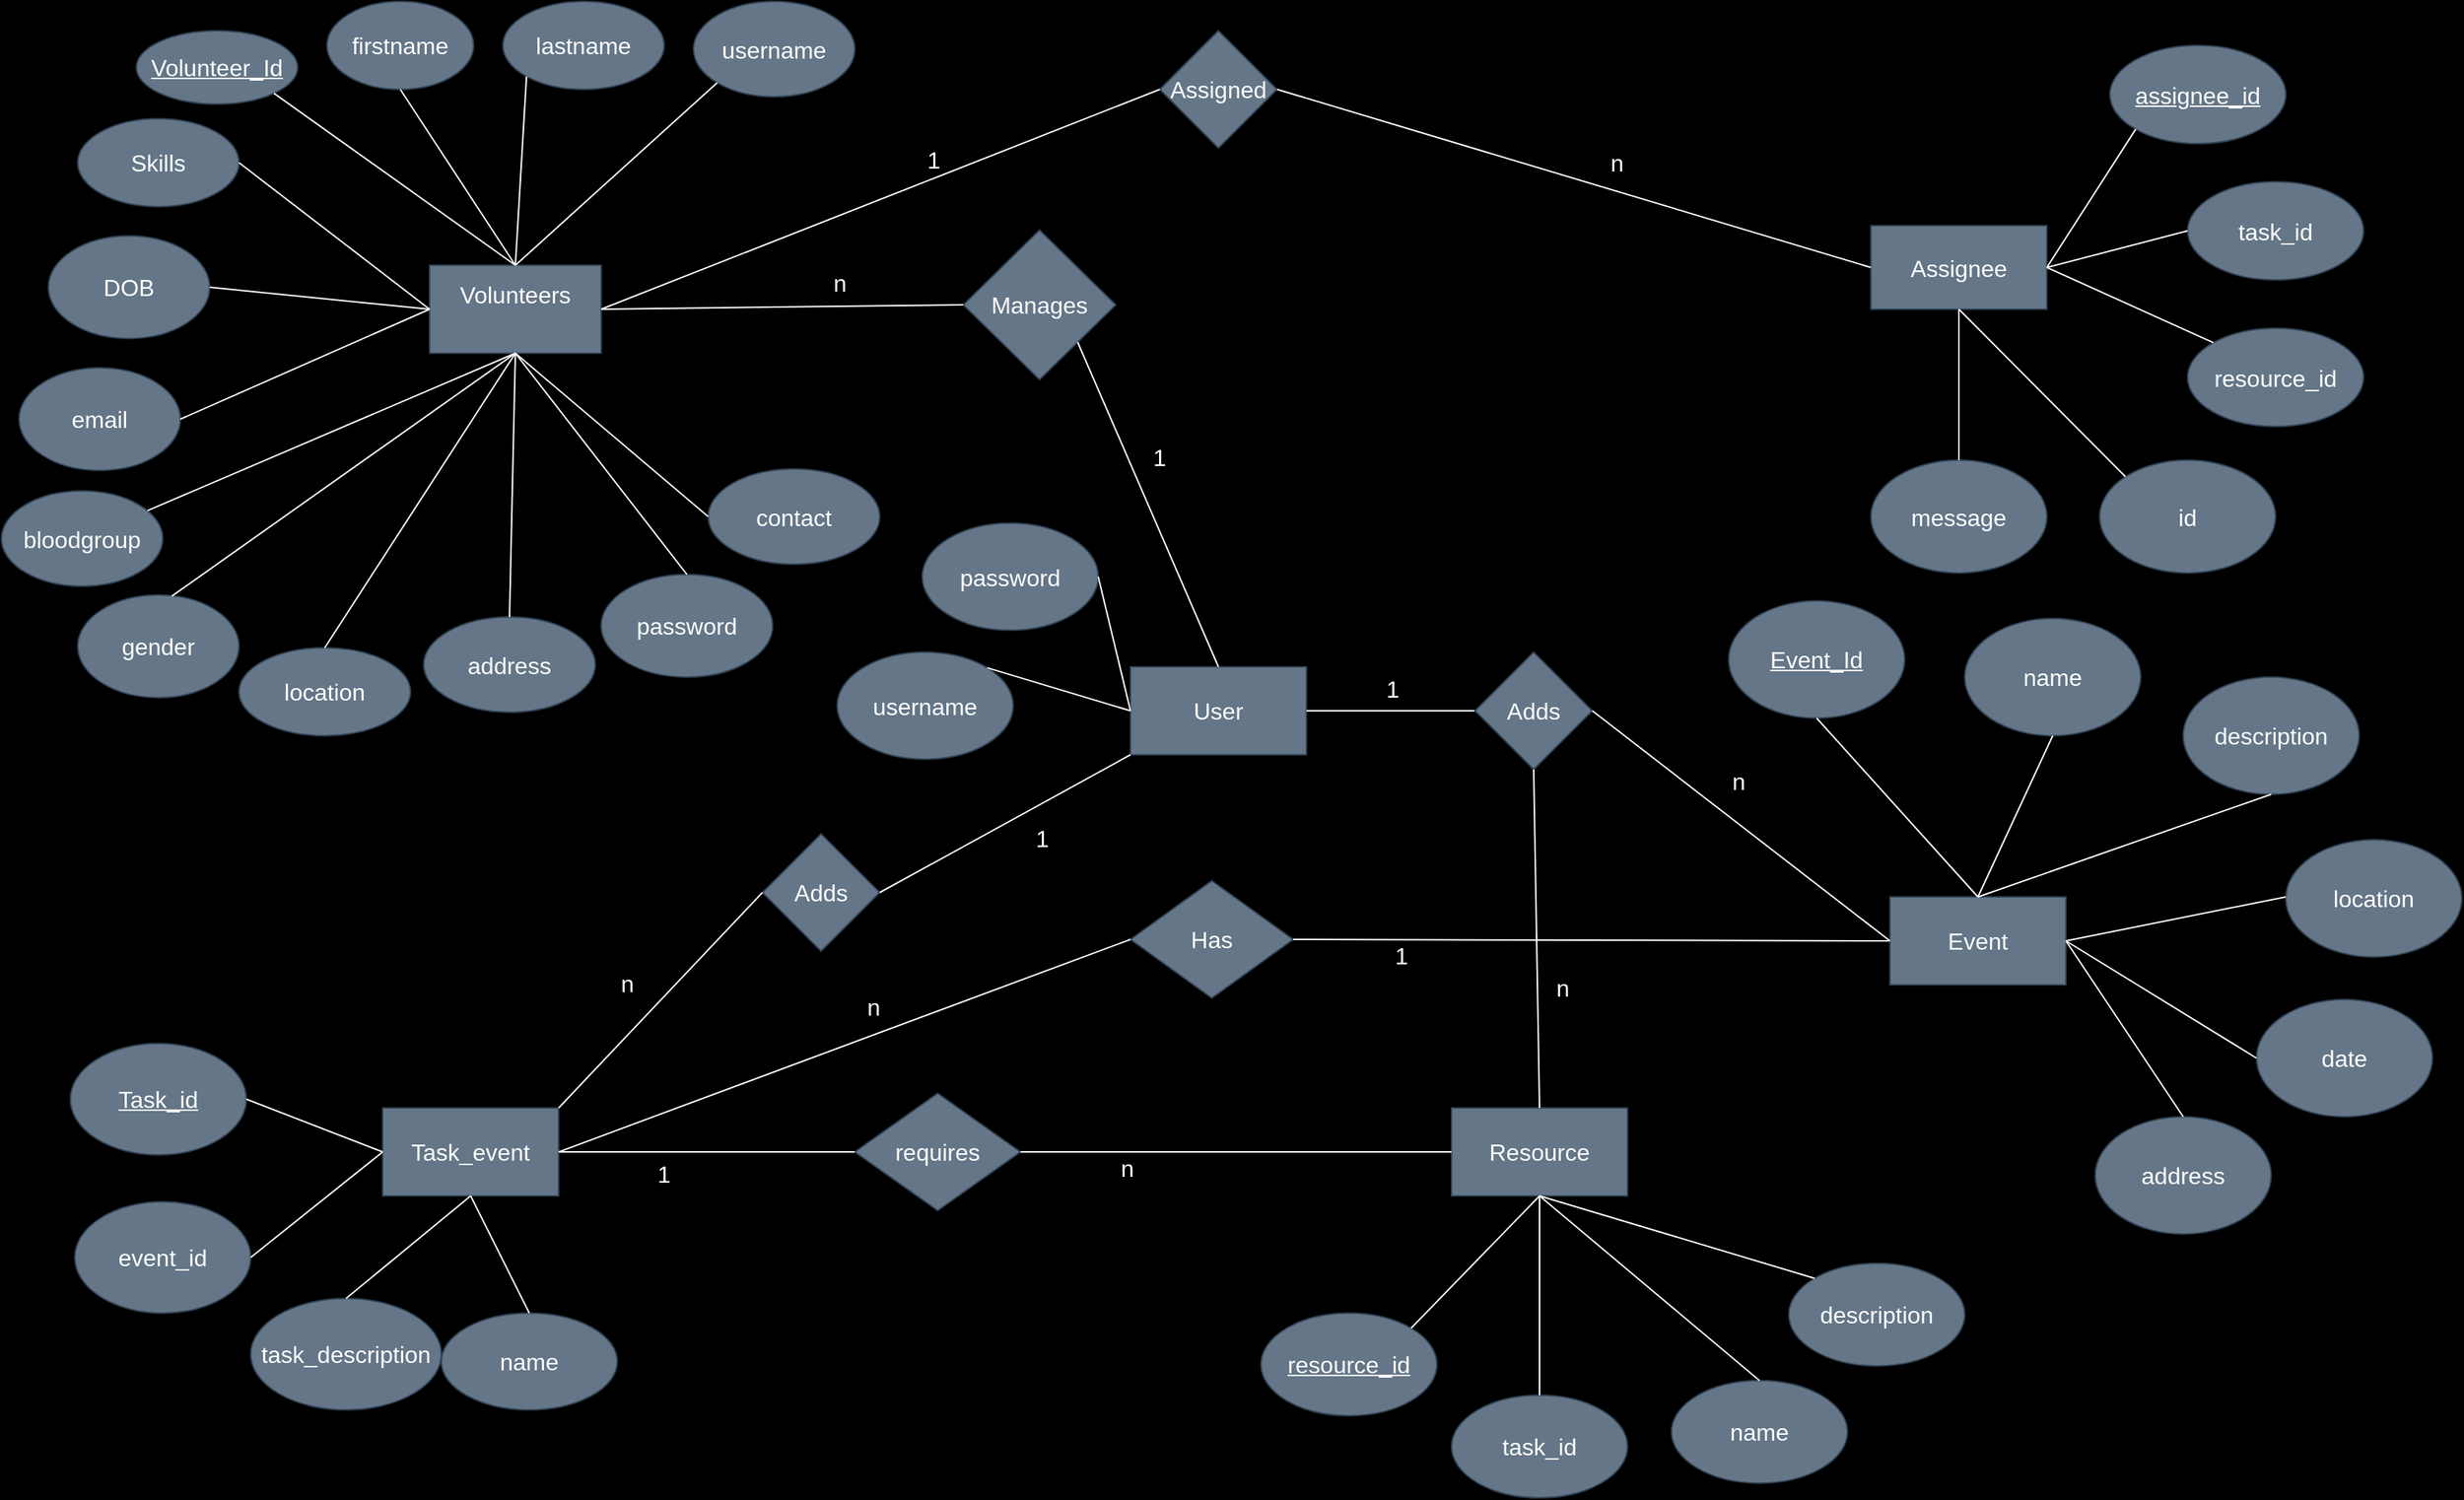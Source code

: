 <mxfile version="24.0.0" type="device">
  <diagram id="R2lEEEUBdFMjLlhIrx00" name="Page-1">
    <mxGraphModel dx="3475" dy="1393" grid="0" gridSize="10" guides="1" tooltips="1" connect="1" arrows="1" fold="1" page="1" pageScale="1" pageWidth="850" pageHeight="1100" background="#000000" math="0" shadow="0" extFonts="Permanent Marker^https://fonts.googleapis.com/css?family=Permanent+Marker">
      <root>
        <mxCell id="0" />
        <mxCell id="1" parent="0" />
        <mxCell id="18622C9d9cLEmsquEzVz-1" value="Volunteers&lt;div style=&quot;font-size: 16px;&quot;&gt;&lt;br style=&quot;font-size: 16px;&quot;&gt;&lt;/div&gt;" style="rounded=0;whiteSpace=wrap;html=1;labelBackgroundColor=none;fillColor=#647687;strokeColor=#314354;fontSize=16;fontColor=#ffffff;" parent="1" vertex="1">
          <mxGeometry x="-538" y="199" width="117" height="60" as="geometry" />
        </mxCell>
        <mxCell id="18622C9d9cLEmsquEzVz-4" value="Volunteer_Id" style="ellipse;whiteSpace=wrap;html=1;fontStyle=4;rounded=0;labelBackgroundColor=none;fillColor=#647687;strokeColor=#314354;fontSize=16;fontColor=#ffffff;" parent="1" vertex="1">
          <mxGeometry x="-738" y="39" width="110" height="50" as="geometry" />
        </mxCell>
        <mxCell id="18622C9d9cLEmsquEzVz-5" value="username" style="ellipse;whiteSpace=wrap;html=1;strokeColor=#314354;fillColor=#647687;fontSize=16;labelBackgroundColor=none;fontColor=#ffffff;" parent="1" vertex="1">
          <mxGeometry x="-358" y="19" width="110" height="65" as="geometry" />
        </mxCell>
        <mxCell id="18622C9d9cLEmsquEzVz-6" value="gender" style="ellipse;whiteSpace=wrap;html=1;strokeColor=#314354;fillColor=#647687;fontSize=16;labelBackgroundColor=none;fontColor=#ffffff;" parent="1" vertex="1">
          <mxGeometry x="-778" y="424" width="110" height="70" as="geometry" />
        </mxCell>
        <mxCell id="18622C9d9cLEmsquEzVz-7" value="DOB" style="ellipse;whiteSpace=wrap;html=1;strokeColor=#314354;fillColor=#647687;fontSize=16;labelBackgroundColor=none;fontColor=#ffffff;" parent="1" vertex="1">
          <mxGeometry x="-798" y="179" width="110" height="70" as="geometry" />
        </mxCell>
        <mxCell id="18622C9d9cLEmsquEzVz-8" value="password" style="ellipse;whiteSpace=wrap;html=1;strokeColor=#314354;fillColor=#647687;fontSize=16;labelBackgroundColor=none;fontColor=#ffffff;" parent="1" vertex="1">
          <mxGeometry x="-421" y="410" width="117" height="70" as="geometry" />
        </mxCell>
        <mxCell id="18622C9d9cLEmsquEzVz-9" value="email" style="ellipse;whiteSpace=wrap;html=1;strokeColor=#314354;fillColor=#647687;fontSize=16;labelBackgroundColor=none;fontColor=#ffffff;" parent="1" vertex="1">
          <mxGeometry x="-818" y="269" width="110" height="70" as="geometry" />
        </mxCell>
        <mxCell id="18622C9d9cLEmsquEzVz-10" value="address" style="ellipse;whiteSpace=wrap;html=1;strokeColor=#314354;fillColor=#647687;fontSize=16;labelBackgroundColor=none;fontColor=#ffffff;" parent="1" vertex="1">
          <mxGeometry x="-542" y="439" width="117" height="65" as="geometry" />
        </mxCell>
        <mxCell id="18622C9d9cLEmsquEzVz-11" value="lastname" style="ellipse;whiteSpace=wrap;html=1;strokeColor=#314354;fillColor=#647687;fontSize=16;labelBackgroundColor=none;fontColor=#ffffff;" parent="1" vertex="1">
          <mxGeometry x="-488" y="19" width="110" height="60" as="geometry" />
        </mxCell>
        <mxCell id="18622C9d9cLEmsquEzVz-12" value="contact" style="ellipse;whiteSpace=wrap;html=1;strokeColor=#314354;fillColor=#647687;fontSize=16;labelBackgroundColor=none;fontColor=#ffffff;" parent="1" vertex="1">
          <mxGeometry x="-348" y="338" width="117" height="65" as="geometry" />
        </mxCell>
        <mxCell id="18622C9d9cLEmsquEzVz-13" value="location" style="ellipse;whiteSpace=wrap;html=1;strokeColor=#314354;fillColor=#647687;fontSize=16;labelBackgroundColor=none;fontColor=#ffffff;" parent="1" vertex="1">
          <mxGeometry x="-668" y="460" width="117" height="60" as="geometry" />
        </mxCell>
        <mxCell id="18622C9d9cLEmsquEzVz-14" value="firstname" style="ellipse;whiteSpace=wrap;html=1;strokeColor=#314354;fillColor=#647687;fontSize=16;labelBackgroundColor=none;fontColor=#ffffff;" parent="1" vertex="1">
          <mxGeometry x="-608" y="19" width="100" height="60" as="geometry" />
        </mxCell>
        <mxCell id="18622C9d9cLEmsquEzVz-15" value="bloodgroup" style="ellipse;whiteSpace=wrap;html=1;strokeColor=#314354;fillColor=#647687;fontSize=16;labelBackgroundColor=none;fontColor=#ffffff;" parent="1" vertex="1">
          <mxGeometry x="-830" y="353" width="110" height="65" as="geometry" />
        </mxCell>
        <mxCell id="18622C9d9cLEmsquEzVz-16" value="Skills" style="ellipse;whiteSpace=wrap;html=1;strokeColor=#314354;fillColor=#647687;fontSize=16;labelBackgroundColor=none;fontColor=#ffffff;" parent="1" vertex="1">
          <mxGeometry x="-778" y="99" width="110" height="60" as="geometry" />
        </mxCell>
        <mxCell id="18622C9d9cLEmsquEzVz-18" value="" style="endArrow=none;html=1;rounded=0;strokeColor=#FFFFFF;exitX=1;exitY=1;exitDx=0;exitDy=0;entryX=0.5;entryY=0;entryDx=0;entryDy=0;labelBackgroundColor=none;fontColor=default;fillColor=#647687;" parent="1" source="18622C9d9cLEmsquEzVz-4" target="18622C9d9cLEmsquEzVz-1" edge="1">
          <mxGeometry width="50" height="50" relative="1" as="geometry">
            <mxPoint x="-588" y="119" as="sourcePoint" />
            <mxPoint x="-638" y="169" as="targetPoint" />
          </mxGeometry>
        </mxCell>
        <mxCell id="18622C9d9cLEmsquEzVz-19" value="" style="endArrow=none;html=1;rounded=0;strokeColor=#FFFFFF;entryX=0.5;entryY=1;entryDx=0;entryDy=0;exitX=0.5;exitY=0;exitDx=0;exitDy=0;labelBackgroundColor=none;fontColor=default;fillColor=#647687;" parent="1" source="18622C9d9cLEmsquEzVz-1" target="18622C9d9cLEmsquEzVz-14" edge="1">
          <mxGeometry width="50" height="50" relative="1" as="geometry">
            <mxPoint x="-288" y="369" as="sourcePoint" />
            <mxPoint x="-238" y="319" as="targetPoint" />
          </mxGeometry>
        </mxCell>
        <mxCell id="18622C9d9cLEmsquEzVz-20" value="" style="endArrow=none;html=1;rounded=0;strokeColor=#FFFFFF;entryX=0;entryY=1;entryDx=0;entryDy=0;exitX=0.5;exitY=0;exitDx=0;exitDy=0;labelBackgroundColor=none;fontColor=default;fillColor=#647687;" parent="1" source="18622C9d9cLEmsquEzVz-1" target="18622C9d9cLEmsquEzVz-11" edge="1">
          <mxGeometry width="50" height="50" relative="1" as="geometry">
            <mxPoint x="-288" y="369" as="sourcePoint" />
            <mxPoint x="-238" y="319" as="targetPoint" />
          </mxGeometry>
        </mxCell>
        <mxCell id="18622C9d9cLEmsquEzVz-21" value="" style="endArrow=none;html=1;rounded=0;strokeColor=#FFFFFF;entryX=1;entryY=0.5;entryDx=0;entryDy=0;exitX=0;exitY=0.5;exitDx=0;exitDy=0;labelBackgroundColor=none;fontColor=default;fillColor=#647687;" parent="1" source="18622C9d9cLEmsquEzVz-1" target="18622C9d9cLEmsquEzVz-9" edge="1">
          <mxGeometry width="50" height="50" relative="1" as="geometry">
            <mxPoint x="-288" y="369" as="sourcePoint" />
            <mxPoint x="-238" y="319" as="targetPoint" />
          </mxGeometry>
        </mxCell>
        <mxCell id="18622C9d9cLEmsquEzVz-22" value="" style="endArrow=none;html=1;rounded=0;strokeColor=#FFFFFF;exitX=0.5;exitY=1;exitDx=0;exitDy=0;labelBackgroundColor=none;fontColor=default;fillColor=#647687;" parent="1" source="18622C9d9cLEmsquEzVz-1" target="18622C9d9cLEmsquEzVz-15" edge="1">
          <mxGeometry width="50" height="50" relative="1" as="geometry">
            <mxPoint x="-288" y="369" as="sourcePoint" />
            <mxPoint x="-238" y="319" as="targetPoint" />
          </mxGeometry>
        </mxCell>
        <mxCell id="18622C9d9cLEmsquEzVz-23" value="" style="endArrow=none;html=1;rounded=0;strokeColor=#FFFFFF;exitX=0.583;exitY=0.012;exitDx=0;exitDy=0;exitPerimeter=0;entryX=0.5;entryY=1;entryDx=0;entryDy=0;labelBackgroundColor=none;fontColor=default;fillColor=#647687;" parent="1" source="18622C9d9cLEmsquEzVz-6" target="18622C9d9cLEmsquEzVz-1" edge="1">
          <mxGeometry width="50" height="50" relative="1" as="geometry">
            <mxPoint x="-288" y="369" as="sourcePoint" />
            <mxPoint x="-238" y="319" as="targetPoint" />
          </mxGeometry>
        </mxCell>
        <mxCell id="18622C9d9cLEmsquEzVz-24" value="" style="endArrow=none;html=1;rounded=0;strokeColor=#FFFFFF;exitX=0.5;exitY=0;exitDx=0;exitDy=0;entryX=0.5;entryY=1;entryDx=0;entryDy=0;labelBackgroundColor=none;fontColor=default;fillColor=#647687;" parent="1" source="18622C9d9cLEmsquEzVz-13" target="18622C9d9cLEmsquEzVz-1" edge="1">
          <mxGeometry width="50" height="50" relative="1" as="geometry">
            <mxPoint x="-288" y="369" as="sourcePoint" />
            <mxPoint x="-238" y="319" as="targetPoint" />
          </mxGeometry>
        </mxCell>
        <mxCell id="18622C9d9cLEmsquEzVz-25" value="" style="endArrow=none;html=1;rounded=0;strokeColor=#FFFFFF;exitX=0.5;exitY=0;exitDx=0;exitDy=0;entryX=0.5;entryY=1;entryDx=0;entryDy=0;labelBackgroundColor=none;fontColor=default;fillColor=#647687;" parent="1" source="18622C9d9cLEmsquEzVz-10" target="18622C9d9cLEmsquEzVz-1" edge="1">
          <mxGeometry width="50" height="50" relative="1" as="geometry">
            <mxPoint x="-288" y="369" as="sourcePoint" />
            <mxPoint x="-418" y="219" as="targetPoint" />
          </mxGeometry>
        </mxCell>
        <mxCell id="18622C9d9cLEmsquEzVz-26" value="" style="endArrow=none;html=1;rounded=0;strokeColor=#FFFFFF;entryX=0.5;entryY=0;entryDx=0;entryDy=0;exitX=0.5;exitY=1;exitDx=0;exitDy=0;labelBackgroundColor=none;fontColor=default;fillColor=#647687;" parent="1" source="18622C9d9cLEmsquEzVz-1" target="18622C9d9cLEmsquEzVz-8" edge="1">
          <mxGeometry width="50" height="50" relative="1" as="geometry">
            <mxPoint x="-288" y="369" as="sourcePoint" />
            <mxPoint x="-238" y="319" as="targetPoint" />
          </mxGeometry>
        </mxCell>
        <mxCell id="18622C9d9cLEmsquEzVz-27" value="" style="endArrow=none;html=1;rounded=0;strokeColor=#FFFFFF;entryX=0;entryY=0.5;entryDx=0;entryDy=0;exitX=0.5;exitY=1;exitDx=0;exitDy=0;labelBackgroundColor=none;fontColor=default;fillColor=#647687;" parent="1" source="18622C9d9cLEmsquEzVz-1" target="18622C9d9cLEmsquEzVz-12" edge="1">
          <mxGeometry width="50" height="50" relative="1" as="geometry">
            <mxPoint x="-416" y="229" as="sourcePoint" />
            <mxPoint x="-238" y="319" as="targetPoint" />
          </mxGeometry>
        </mxCell>
        <mxCell id="18622C9d9cLEmsquEzVz-28" value="" style="endArrow=none;html=1;rounded=0;strokeColor=#FFFFFF;entryX=0;entryY=1;entryDx=0;entryDy=0;exitX=0.5;exitY=0;exitDx=0;exitDy=0;labelBackgroundColor=none;fontColor=default;fillColor=#647687;" parent="1" source="18622C9d9cLEmsquEzVz-1" target="18622C9d9cLEmsquEzVz-5" edge="1">
          <mxGeometry width="50" height="50" relative="1" as="geometry">
            <mxPoint x="-288" y="369" as="sourcePoint" />
            <mxPoint x="-238" y="319" as="targetPoint" />
          </mxGeometry>
        </mxCell>
        <mxCell id="18622C9d9cLEmsquEzVz-29" value="" style="endArrow=none;html=1;rounded=0;strokeColor=#FFFFFF;exitX=1;exitY=0.5;exitDx=0;exitDy=0;entryX=0;entryY=0.5;entryDx=0;entryDy=0;labelBackgroundColor=none;fontColor=default;fillColor=#647687;" parent="1" source="18622C9d9cLEmsquEzVz-16" target="18622C9d9cLEmsquEzVz-1" edge="1">
          <mxGeometry width="50" height="50" relative="1" as="geometry">
            <mxPoint x="-288" y="369" as="sourcePoint" />
            <mxPoint x="-238" y="319" as="targetPoint" />
          </mxGeometry>
        </mxCell>
        <mxCell id="18622C9d9cLEmsquEzVz-30" value="" style="endArrow=none;html=1;rounded=0;strokeColor=#FFFFFF;exitX=1;exitY=0.5;exitDx=0;exitDy=0;entryX=0;entryY=0.5;entryDx=0;entryDy=0;labelBackgroundColor=none;fontColor=default;fillColor=#647687;" parent="1" source="18622C9d9cLEmsquEzVz-7" target="18622C9d9cLEmsquEzVz-1" edge="1">
          <mxGeometry width="50" height="50" relative="1" as="geometry">
            <mxPoint x="-288" y="369" as="sourcePoint" />
            <mxPoint x="-238" y="319" as="targetPoint" />
          </mxGeometry>
        </mxCell>
        <mxCell id="18622C9d9cLEmsquEzVz-46" value="&lt;font style=&quot;font-size: 16px;&quot;&gt;Assignee&lt;/font&gt;" style="rounded=0;whiteSpace=wrap;html=1;strokeColor=#314354;fillColor=#647687;fontColor=#ffffff;" parent="1" vertex="1">
          <mxGeometry x="445" y="172" width="120" height="57" as="geometry" />
        </mxCell>
        <mxCell id="18622C9d9cLEmsquEzVz-47" value="&lt;font style=&quot;font-size: 16px;&quot;&gt;message&lt;/font&gt;" style="ellipse;whiteSpace=wrap;html=1;strokeColor=#314354;fillColor=#647687;fontColor=#ffffff;" parent="1" vertex="1">
          <mxGeometry x="445" y="332" width="120" height="77" as="geometry" />
        </mxCell>
        <mxCell id="18622C9d9cLEmsquEzVz-48" value="&lt;font style=&quot;font-size: 16px;&quot;&gt;id&lt;/font&gt;" style="ellipse;whiteSpace=wrap;html=1;strokeColor=#314354;fillColor=#647687;fontColor=#ffffff;" parent="1" vertex="1">
          <mxGeometry x="601" y="332" width="120" height="77" as="geometry" />
        </mxCell>
        <mxCell id="18622C9d9cLEmsquEzVz-49" value="&lt;u&gt;&lt;font style=&quot;font-size: 16px;&quot;&gt;assignee_id&lt;/font&gt;&lt;/u&gt;" style="ellipse;whiteSpace=wrap;html=1;strokeColor=#314354;fillColor=#647687;fontColor=#ffffff;" parent="1" vertex="1">
          <mxGeometry x="608" y="49" width="120" height="67" as="geometry" />
        </mxCell>
        <mxCell id="18622C9d9cLEmsquEzVz-50" value="&lt;font style=&quot;font-size: 16px;&quot;&gt;resource_id&lt;/font&gt;" style="ellipse;whiteSpace=wrap;html=1;strokeColor=#314354;fillColor=#647687;fontColor=#ffffff;" parent="1" vertex="1">
          <mxGeometry x="661" y="242" width="120" height="67" as="geometry" />
        </mxCell>
        <mxCell id="18622C9d9cLEmsquEzVz-51" value="&lt;font style=&quot;font-size: 16px;&quot;&gt;task_id&lt;/font&gt;" style="ellipse;whiteSpace=wrap;html=1;strokeColor=#314354;fillColor=#647687;fontColor=#ffffff;" parent="1" vertex="1">
          <mxGeometry x="661" y="142" width="120" height="67" as="geometry" />
        </mxCell>
        <mxCell id="18622C9d9cLEmsquEzVz-52" value="" style="endArrow=none;html=1;rounded=0;strokeColor=#FFFFFF;entryX=0.5;entryY=0;entryDx=0;entryDy=0;exitX=0.5;exitY=1;exitDx=0;exitDy=0;fillColor=#647687;" parent="1" source="18622C9d9cLEmsquEzVz-46" target="18622C9d9cLEmsquEzVz-47" edge="1">
          <mxGeometry width="50" height="50" relative="1" as="geometry">
            <mxPoint x="-25" y="-108" as="sourcePoint" />
            <mxPoint x="25" y="-158" as="targetPoint" />
          </mxGeometry>
        </mxCell>
        <mxCell id="18622C9d9cLEmsquEzVz-53" value="" style="endArrow=none;html=1;rounded=0;strokeColor=#FFFFFF;entryX=0;entryY=0;entryDx=0;entryDy=0;exitX=0.5;exitY=1;exitDx=0;exitDy=0;fillColor=#647687;" parent="1" source="18622C9d9cLEmsquEzVz-46" target="18622C9d9cLEmsquEzVz-48" edge="1">
          <mxGeometry width="50" height="50" relative="1" as="geometry">
            <mxPoint x="-25" y="-108" as="sourcePoint" />
            <mxPoint x="25" y="-158" as="targetPoint" />
          </mxGeometry>
        </mxCell>
        <mxCell id="18622C9d9cLEmsquEzVz-54" value="" style="endArrow=none;html=1;rounded=0;strokeColor=#FFFFFF;entryX=0;entryY=0;entryDx=0;entryDy=0;exitX=1;exitY=0.5;exitDx=0;exitDy=0;fillColor=#647687;" parent="1" source="18622C9d9cLEmsquEzVz-46" target="18622C9d9cLEmsquEzVz-50" edge="1">
          <mxGeometry width="50" height="50" relative="1" as="geometry">
            <mxPoint x="-25" y="-108" as="sourcePoint" />
            <mxPoint x="25" y="-158" as="targetPoint" />
          </mxGeometry>
        </mxCell>
        <mxCell id="18622C9d9cLEmsquEzVz-55" value="" style="endArrow=none;html=1;rounded=0;strokeColor=#FFFFFF;entryX=0;entryY=0.5;entryDx=0;entryDy=0;exitX=1;exitY=0.5;exitDx=0;exitDy=0;fillColor=#647687;" parent="1" source="18622C9d9cLEmsquEzVz-46" target="18622C9d9cLEmsquEzVz-51" edge="1">
          <mxGeometry width="50" height="50" relative="1" as="geometry">
            <mxPoint x="-25" y="-108" as="sourcePoint" />
            <mxPoint x="25" y="-158" as="targetPoint" />
          </mxGeometry>
        </mxCell>
        <mxCell id="18622C9d9cLEmsquEzVz-56" value="" style="endArrow=none;html=1;rounded=0;strokeColor=#FFFFFF;entryX=0;entryY=1;entryDx=0;entryDy=0;exitX=1;exitY=0.5;exitDx=0;exitDy=0;fillColor=#647687;" parent="1" source="18622C9d9cLEmsquEzVz-46" target="18622C9d9cLEmsquEzVz-49" edge="1">
          <mxGeometry width="50" height="50" relative="1" as="geometry">
            <mxPoint x="-25" y="-108" as="sourcePoint" />
            <mxPoint x="25" y="-158" as="targetPoint" />
          </mxGeometry>
        </mxCell>
        <mxCell id="18622C9d9cLEmsquEzVz-57" value="&lt;font style=&quot;font-size: 16px;&quot;&gt;Resource&lt;/font&gt;" style="rounded=0;whiteSpace=wrap;html=1;strokeColor=#314354;fillColor=#647687;fontColor=#ffffff;" parent="1" vertex="1">
          <mxGeometry x="159" y="774" width="120" height="60" as="geometry" />
        </mxCell>
        <mxCell id="18622C9d9cLEmsquEzVz-62" value="&lt;font style=&quot;font-size: 16px;&quot;&gt;description&lt;/font&gt;" style="ellipse;whiteSpace=wrap;html=1;strokeColor=#314354;fillColor=#647687;fontColor=#ffffff;" parent="1" vertex="1">
          <mxGeometry x="389" y="880" width="120" height="70" as="geometry" />
        </mxCell>
        <mxCell id="18622C9d9cLEmsquEzVz-63" value="&lt;font style=&quot;font-size: 16px;&quot;&gt;name&lt;/font&gt;" style="ellipse;whiteSpace=wrap;html=1;strokeColor=#314354;fillColor=#647687;rotation=0;fontColor=#ffffff;" parent="1" vertex="1">
          <mxGeometry x="309" y="960" width="120" height="70" as="geometry" />
        </mxCell>
        <mxCell id="18622C9d9cLEmsquEzVz-64" value="&lt;font style=&quot;font-size: 16px;&quot;&gt;task_id&lt;/font&gt;" style="ellipse;whiteSpace=wrap;html=1;strokeColor=#314354;fillColor=#647687;fontColor=#ffffff;" parent="1" vertex="1">
          <mxGeometry x="159" y="970" width="120" height="70" as="geometry" />
        </mxCell>
        <mxCell id="18622C9d9cLEmsquEzVz-65" value="&lt;u&gt;&lt;font style=&quot;font-size: 16px;&quot;&gt;resource_id&lt;/font&gt;&lt;/u&gt;" style="ellipse;whiteSpace=wrap;html=1;strokeColor=#314354;fillColor=#647687;fontColor=#ffffff;" parent="1" vertex="1">
          <mxGeometry x="29" y="914" width="120" height="70" as="geometry" />
        </mxCell>
        <mxCell id="18622C9d9cLEmsquEzVz-66" value="" style="endArrow=none;html=1;rounded=0;strokeColor=#FFFFFF;entryX=0;entryY=0;entryDx=0;entryDy=0;exitX=0.5;exitY=1;exitDx=0;exitDy=0;fillColor=#647687;" parent="1" source="18622C9d9cLEmsquEzVz-57" target="18622C9d9cLEmsquEzVz-62" edge="1">
          <mxGeometry width="50" height="50" relative="1" as="geometry">
            <mxPoint x="-90" y="590" as="sourcePoint" />
            <mxPoint x="-40" y="540" as="targetPoint" />
          </mxGeometry>
        </mxCell>
        <mxCell id="18622C9d9cLEmsquEzVz-67" value="" style="endArrow=none;html=1;rounded=0;strokeColor=#FFFFFF;entryX=0.5;entryY=0;entryDx=0;entryDy=0;exitX=0.5;exitY=1;exitDx=0;exitDy=0;fillColor=#647687;" parent="1" source="18622C9d9cLEmsquEzVz-57" target="18622C9d9cLEmsquEzVz-63" edge="1">
          <mxGeometry width="50" height="50" relative="1" as="geometry">
            <mxPoint x="70" y="880" as="sourcePoint" />
            <mxPoint x="-40" y="540" as="targetPoint" />
          </mxGeometry>
        </mxCell>
        <mxCell id="18622C9d9cLEmsquEzVz-68" value="" style="endArrow=none;html=1;rounded=0;strokeColor=#FFFFFF;exitX=0.5;exitY=0;exitDx=0;exitDy=0;entryX=0.5;entryY=1;entryDx=0;entryDy=0;fillColor=#647687;" parent="1" source="18622C9d9cLEmsquEzVz-64" target="18622C9d9cLEmsquEzVz-57" edge="1">
          <mxGeometry width="50" height="50" relative="1" as="geometry">
            <mxPoint x="-90" y="590" as="sourcePoint" />
            <mxPoint x="-40" y="540" as="targetPoint" />
          </mxGeometry>
        </mxCell>
        <mxCell id="18622C9d9cLEmsquEzVz-69" value="" style="endArrow=none;html=1;rounded=0;strokeColor=#FFFFFF;exitX=1;exitY=0;exitDx=0;exitDy=0;entryX=0.5;entryY=1;entryDx=0;entryDy=0;fillColor=#647687;" parent="1" source="18622C9d9cLEmsquEzVz-65" target="18622C9d9cLEmsquEzVz-57" edge="1">
          <mxGeometry width="50" height="50" relative="1" as="geometry">
            <mxPoint x="-90" y="590" as="sourcePoint" />
            <mxPoint x="-40" y="540" as="targetPoint" />
          </mxGeometry>
        </mxCell>
        <mxCell id="18622C9d9cLEmsquEzVz-70" value="&lt;font style=&quot;font-size: 16px;&quot;&gt;Task_event&lt;/font&gt;" style="rounded=0;whiteSpace=wrap;html=1;strokeColor=#314354;fillColor=#647687;fontColor=#ffffff;" parent="1" vertex="1">
          <mxGeometry x="-570" y="774" width="120" height="60" as="geometry" />
        </mxCell>
        <mxCell id="18622C9d9cLEmsquEzVz-71" value="&lt;font style=&quot;font-size: 16px;&quot;&gt;name&lt;/font&gt;" style="ellipse;whiteSpace=wrap;html=1;strokeColor=#314354;fillColor=#647687;fontColor=#ffffff;" parent="1" vertex="1">
          <mxGeometry x="-530" y="914" width="120" height="66" as="geometry" />
        </mxCell>
        <mxCell id="18622C9d9cLEmsquEzVz-72" value="&lt;font style=&quot;font-size: 16px;&quot;&gt;task_description&lt;/font&gt;" style="ellipse;whiteSpace=wrap;html=1;strokeColor=#314354;fillColor=#647687;fontColor=#ffffff;" parent="1" vertex="1">
          <mxGeometry x="-660" y="904" width="130" height="76" as="geometry" />
        </mxCell>
        <mxCell id="18622C9d9cLEmsquEzVz-73" value="&lt;font style=&quot;font-size: 16px;&quot;&gt;event_id&lt;/font&gt;" style="ellipse;whiteSpace=wrap;html=1;strokeColor=#314354;fillColor=#647687;fontColor=#ffffff;" parent="1" vertex="1">
          <mxGeometry x="-780" y="838" width="120" height="76" as="geometry" />
        </mxCell>
        <mxCell id="18622C9d9cLEmsquEzVz-74" value="&lt;u&gt;&lt;font style=&quot;font-size: 16px;&quot;&gt;Task_id&lt;/font&gt;&lt;/u&gt;" style="ellipse;whiteSpace=wrap;html=1;strokeColor=#314354;fillColor=#647687;fontColor=#ffffff;" parent="1" vertex="1">
          <mxGeometry x="-783" y="730" width="120" height="76" as="geometry" />
        </mxCell>
        <mxCell id="18622C9d9cLEmsquEzVz-76" value="" style="endArrow=none;html=1;rounded=0;strokeColor=#FFFFFF;exitX=0.5;exitY=0;exitDx=0;exitDy=0;entryX=0.5;entryY=1;entryDx=0;entryDy=0;fillColor=#647687;" parent="1" source="18622C9d9cLEmsquEzVz-71" target="18622C9d9cLEmsquEzVz-70" edge="1">
          <mxGeometry width="50" height="50" relative="1" as="geometry">
            <mxPoint x="-90" y="570" as="sourcePoint" />
            <mxPoint x="-40" y="520" as="targetPoint" />
          </mxGeometry>
        </mxCell>
        <mxCell id="18622C9d9cLEmsquEzVz-77" value="" style="endArrow=none;html=1;rounded=0;strokeColor=#FFFFFF;exitX=0.5;exitY=0;exitDx=0;exitDy=0;entryX=0.5;entryY=1;entryDx=0;entryDy=0;fillColor=#647687;" parent="1" source="18622C9d9cLEmsquEzVz-72" target="18622C9d9cLEmsquEzVz-70" edge="1">
          <mxGeometry width="50" height="50" relative="1" as="geometry">
            <mxPoint x="-90" y="570" as="sourcePoint" />
            <mxPoint x="-40" y="520" as="targetPoint" />
          </mxGeometry>
        </mxCell>
        <mxCell id="18622C9d9cLEmsquEzVz-78" value="" style="endArrow=none;html=1;rounded=0;strokeColor=#FFFFFF;exitX=1;exitY=0.5;exitDx=0;exitDy=0;entryX=0;entryY=0.5;entryDx=0;entryDy=0;fillColor=#647687;" parent="1" source="18622C9d9cLEmsquEzVz-73" target="18622C9d9cLEmsquEzVz-70" edge="1">
          <mxGeometry width="50" height="50" relative="1" as="geometry">
            <mxPoint x="-90" y="570" as="sourcePoint" />
            <mxPoint x="-40" y="520" as="targetPoint" />
          </mxGeometry>
        </mxCell>
        <mxCell id="18622C9d9cLEmsquEzVz-79" value="" style="endArrow=none;html=1;rounded=0;strokeColor=#FFFFFF;exitX=1;exitY=0.5;exitDx=0;exitDy=0;entryX=0;entryY=0.5;entryDx=0;entryDy=0;fillColor=#647687;" parent="1" source="18622C9d9cLEmsquEzVz-74" target="18622C9d9cLEmsquEzVz-70" edge="1">
          <mxGeometry width="50" height="50" relative="1" as="geometry">
            <mxPoint x="-90" y="570" as="sourcePoint" />
            <mxPoint x="-40" y="520" as="targetPoint" />
          </mxGeometry>
        </mxCell>
        <mxCell id="StJi2HHajhP9qrwiYGJo-1" value="&lt;font style=&quot;font-size: 16px;&quot;&gt;User&lt;/font&gt;" style="rounded=0;whiteSpace=wrap;html=1;fillColor=#647687;strokeColor=#314354;fontColor=#ffffff;" vertex="1" parent="1">
          <mxGeometry x="-60" y="473" width="120" height="60" as="geometry" />
        </mxCell>
        <mxCell id="StJi2HHajhP9qrwiYGJo-2" value="&lt;font style=&quot;font-size: 16px;&quot;&gt;password&lt;/font&gt;" style="ellipse;whiteSpace=wrap;html=1;fillColor=#647687;fontColor=#ffffff;strokeColor=#314354;" vertex="1" parent="1">
          <mxGeometry x="-202" y="375" width="120" height="73" as="geometry" />
        </mxCell>
        <mxCell id="StJi2HHajhP9qrwiYGJo-3" value="&lt;font style=&quot;font-size: 16px;&quot;&gt;username&lt;/font&gt;" style="ellipse;whiteSpace=wrap;html=1;fillColor=#647687;fontColor=#ffffff;strokeColor=#314354;" vertex="1" parent="1">
          <mxGeometry x="-260" y="463" width="120" height="73" as="geometry" />
        </mxCell>
        <mxCell id="StJi2HHajhP9qrwiYGJo-13" value="" style="edgeStyle=orthogonalEdgeStyle;rounded=0;orthogonalLoop=1;jettySize=auto;html=1;" edge="1" parent="1" source="StJi2HHajhP9qrwiYGJo-4">
          <mxGeometry relative="1" as="geometry">
            <mxPoint x="-122" y="357" as="targetPoint" />
          </mxGeometry>
        </mxCell>
        <mxCell id="StJi2HHajhP9qrwiYGJo-4" value="&lt;font style=&quot;font-size: 16px;&quot;&gt;Manages&lt;/font&gt;" style="rhombus;whiteSpace=wrap;html=1;fillColor=#647687;fontColor=#ffffff;strokeColor=#314354;" vertex="1" parent="1">
          <mxGeometry x="-174" y="175" width="104" height="102" as="geometry" />
        </mxCell>
        <mxCell id="StJi2HHajhP9qrwiYGJo-9" value="" style="endArrow=none;html=1;rounded=0;exitX=1;exitY=0.5;exitDx=0;exitDy=0;entryX=0;entryY=0.5;entryDx=0;entryDy=0;" edge="1" parent="1" source="StJi2HHajhP9qrwiYGJo-2" target="StJi2HHajhP9qrwiYGJo-1">
          <mxGeometry width="50" height="50" relative="1" as="geometry">
            <mxPoint x="-69" y="409" as="sourcePoint" />
            <mxPoint x="-19" y="359" as="targetPoint" />
          </mxGeometry>
        </mxCell>
        <mxCell id="StJi2HHajhP9qrwiYGJo-10" value="" style="endArrow=none;html=1;rounded=0;exitX=0;exitY=0.5;exitDx=0;exitDy=0;entryX=1;entryY=0.5;entryDx=0;entryDy=0;" edge="1" parent="1" source="StJi2HHajhP9qrwiYGJo-1" target="StJi2HHajhP9qrwiYGJo-2">
          <mxGeometry width="50" height="50" relative="1" as="geometry">
            <mxPoint x="-125" y="723" as="sourcePoint" />
            <mxPoint x="-38" y="633" as="targetPoint" />
          </mxGeometry>
        </mxCell>
        <mxCell id="StJi2HHajhP9qrwiYGJo-11" value="" style="endArrow=none;html=1;rounded=0;strokeColor=#FFFFFF;entryX=0;entryY=0.5;entryDx=0;entryDy=0;exitX=1;exitY=0.5;exitDx=0;exitDy=0;" edge="1" parent="1" source="StJi2HHajhP9qrwiYGJo-2" target="StJi2HHajhP9qrwiYGJo-1">
          <mxGeometry width="50" height="50" relative="1" as="geometry">
            <mxPoint x="-128" y="592" as="sourcePoint" />
            <mxPoint x="-19" y="540" as="targetPoint" />
          </mxGeometry>
        </mxCell>
        <mxCell id="StJi2HHajhP9qrwiYGJo-14" value="" style="endArrow=none;html=1;rounded=0;strokeColor=#FFFFFF;exitX=1;exitY=0;exitDx=0;exitDy=0;entryX=0;entryY=0.5;entryDx=0;entryDy=0;" edge="1" parent="1" source="StJi2HHajhP9qrwiYGJo-3" target="StJi2HHajhP9qrwiYGJo-1">
          <mxGeometry width="50" height="50" relative="1" as="geometry">
            <mxPoint x="-69" y="409" as="sourcePoint" />
            <mxPoint x="-19" y="359" as="targetPoint" />
          </mxGeometry>
        </mxCell>
        <mxCell id="StJi2HHajhP9qrwiYGJo-15" value="" style="endArrow=none;html=1;rounded=0;strokeColor=#FFFFFF;exitX=1;exitY=0.5;exitDx=0;exitDy=0;entryX=0;entryY=0.5;entryDx=0;entryDy=0;" edge="1" parent="1" source="18622C9d9cLEmsquEzVz-1" target="StJi2HHajhP9qrwiYGJo-4">
          <mxGeometry width="50" height="50" relative="1" as="geometry">
            <mxPoint x="-69" y="409" as="sourcePoint" />
            <mxPoint x="-19" y="359" as="targetPoint" />
          </mxGeometry>
        </mxCell>
        <mxCell id="StJi2HHajhP9qrwiYGJo-16" value="" style="endArrow=none;html=1;rounded=0;exitX=1;exitY=1;exitDx=0;exitDy=0;entryX=0.5;entryY=0;entryDx=0;entryDy=0;strokeColor=#FFFFFF;" edge="1" parent="1" source="StJi2HHajhP9qrwiYGJo-4" target="StJi2HHajhP9qrwiYGJo-1">
          <mxGeometry width="50" height="50" relative="1" as="geometry">
            <mxPoint x="-69" y="409" as="sourcePoint" />
            <mxPoint x="-19" y="359" as="targetPoint" />
          </mxGeometry>
        </mxCell>
        <mxCell id="StJi2HHajhP9qrwiYGJo-18" value="&lt;font style=&quot;font-size: 16px;&quot; color=&quot;#ffffff&quot;&gt;1&lt;/font&gt;" style="text;html=1;align=center;verticalAlign=middle;whiteSpace=wrap;rounded=0;" vertex="1" parent="1">
          <mxGeometry x="-70" y="315" width="60" height="30" as="geometry" />
        </mxCell>
        <mxCell id="StJi2HHajhP9qrwiYGJo-19" value="&lt;font style=&quot;font-size: 16px;&quot; color=&quot;#ffffff&quot;&gt;n&lt;/font&gt;" style="text;html=1;align=center;verticalAlign=middle;whiteSpace=wrap;rounded=0;" vertex="1" parent="1">
          <mxGeometry x="-288" y="196" width="60" height="30" as="geometry" />
        </mxCell>
        <mxCell id="StJi2HHajhP9qrwiYGJo-21" value="&lt;p style=&quot;line-height: 100%; font-size: 16px;&quot;&gt;Event&lt;/p&gt;" style="rounded=0;whiteSpace=wrap;html=1;strokeColor=#314354;fillColor=#647687;fontSize=16;fontStyle=0;labelBackgroundColor=none;fontColor=#ffffff;" vertex="1" parent="1">
          <mxGeometry x="458" y="630" width="120" height="60" as="geometry" />
        </mxCell>
        <mxCell id="StJi2HHajhP9qrwiYGJo-22" value="&lt;font style=&quot;font-size: 16px;&quot;&gt;address&lt;/font&gt;" style="ellipse;whiteSpace=wrap;html=1;strokeColor=#314354;fillColor=#647687;fontColor=#ffffff;" vertex="1" parent="1">
          <mxGeometry x="598" y="780" width="120" height="80" as="geometry" />
        </mxCell>
        <mxCell id="StJi2HHajhP9qrwiYGJo-23" value="&lt;font style=&quot;font-size: 16px;&quot;&gt;date&lt;/font&gt;" style="ellipse;whiteSpace=wrap;html=1;strokeColor=#314354;fillColor=#647687;fontColor=#ffffff;" vertex="1" parent="1">
          <mxGeometry x="708" y="700" width="120" height="80" as="geometry" />
        </mxCell>
        <mxCell id="StJi2HHajhP9qrwiYGJo-24" value="location" style="ellipse;whiteSpace=wrap;html=1;strokeColor=#314354;fillColor=#647687;fontSize=16;fontColor=#ffffff;" vertex="1" parent="1">
          <mxGeometry x="728" y="591" width="120" height="80" as="geometry" />
        </mxCell>
        <mxCell id="StJi2HHajhP9qrwiYGJo-25" value="&lt;font style=&quot;font-size: 16px;&quot;&gt;description&lt;/font&gt;" style="ellipse;whiteSpace=wrap;html=1;strokeColor=#314354;fillColor=#647687;fontColor=#ffffff;" vertex="1" parent="1">
          <mxGeometry x="658" y="480" width="120" height="80" as="geometry" />
        </mxCell>
        <mxCell id="StJi2HHajhP9qrwiYGJo-26" value="name" style="ellipse;whiteSpace=wrap;html=1;strokeColor=#314354;fillColor=#647687;fontSize=16;fontColor=#ffffff;" vertex="1" parent="1">
          <mxGeometry x="509" y="440" width="120" height="80" as="geometry" />
        </mxCell>
        <mxCell id="StJi2HHajhP9qrwiYGJo-27" value="Event_Id" style="ellipse;whiteSpace=wrap;html=1;strokeColor=#314354;fillColor=#647687;fontSize=16;fontStyle=4;fontColor=#ffffff;" vertex="1" parent="1">
          <mxGeometry x="348" y="428" width="120" height="80" as="geometry" />
        </mxCell>
        <mxCell id="StJi2HHajhP9qrwiYGJo-28" value="" style="endArrow=none;html=1;rounded=0;strokeColor=#FFFFFF;entryX=0.5;entryY=0;entryDx=0;entryDy=0;exitX=1;exitY=0.5;exitDx=0;exitDy=0;fillColor=#647687;" edge="1" parent="1" source="StJi2HHajhP9qrwiYGJo-21" target="StJi2HHajhP9qrwiYGJo-22">
          <mxGeometry width="50" height="50" relative="1" as="geometry">
            <mxPoint x="68" y="970" as="sourcePoint" />
            <mxPoint x="118" y="920" as="targetPoint" />
          </mxGeometry>
        </mxCell>
        <mxCell id="StJi2HHajhP9qrwiYGJo-29" value="" style="endArrow=none;html=1;rounded=0;strokeColor=#FFFFFF;entryX=0;entryY=0.5;entryDx=0;entryDy=0;exitX=1;exitY=0.5;exitDx=0;exitDy=0;fillColor=#647687;" edge="1" parent="1" source="StJi2HHajhP9qrwiYGJo-21" target="StJi2HHajhP9qrwiYGJo-23">
          <mxGeometry width="50" height="50" relative="1" as="geometry">
            <mxPoint x="68" y="970" as="sourcePoint" />
            <mxPoint x="118" y="920" as="targetPoint" />
          </mxGeometry>
        </mxCell>
        <mxCell id="StJi2HHajhP9qrwiYGJo-30" value="" style="endArrow=none;html=1;rounded=0;strokeColor=#FFFFFF;entryX=0;entryY=0.5;entryDx=0;entryDy=0;exitX=1;exitY=0.5;exitDx=0;exitDy=0;fillColor=#647687;" edge="1" parent="1" source="StJi2HHajhP9qrwiYGJo-21">
          <mxGeometry width="50" height="50" relative="1" as="geometry">
            <mxPoint x="68" y="970" as="sourcePoint" />
            <mxPoint x="728" y="630" as="targetPoint" />
          </mxGeometry>
        </mxCell>
        <mxCell id="StJi2HHajhP9qrwiYGJo-31" value="" style="endArrow=none;html=1;rounded=0;strokeColor=#FFFFFF;entryX=0.5;entryY=1;entryDx=0;entryDy=0;exitX=0.5;exitY=0;exitDx=0;exitDy=0;fillColor=#647687;" edge="1" parent="1" source="StJi2HHajhP9qrwiYGJo-21" target="StJi2HHajhP9qrwiYGJo-25">
          <mxGeometry width="50" height="50" relative="1" as="geometry">
            <mxPoint x="68" y="970" as="sourcePoint" />
            <mxPoint x="118" y="920" as="targetPoint" />
          </mxGeometry>
        </mxCell>
        <mxCell id="StJi2HHajhP9qrwiYGJo-32" value="" style="endArrow=none;html=1;rounded=0;strokeColor=#FFFFFF;entryX=0.5;entryY=1;entryDx=0;entryDy=0;exitX=0.5;exitY=0;exitDx=0;exitDy=0;fillColor=#647687;" edge="1" parent="1" source="StJi2HHajhP9qrwiYGJo-21" target="StJi2HHajhP9qrwiYGJo-26">
          <mxGeometry width="50" height="50" relative="1" as="geometry">
            <mxPoint x="68" y="970" as="sourcePoint" />
            <mxPoint x="118" y="920" as="targetPoint" />
          </mxGeometry>
        </mxCell>
        <mxCell id="StJi2HHajhP9qrwiYGJo-33" value="" style="endArrow=none;html=1;rounded=0;strokeColor=#FFFFFF;entryX=0.5;entryY=1;entryDx=0;entryDy=0;exitX=0.5;exitY=0;exitDx=0;exitDy=0;fillColor=#647687;" edge="1" parent="1" source="StJi2HHajhP9qrwiYGJo-21" target="StJi2HHajhP9qrwiYGJo-27">
          <mxGeometry width="50" height="50" relative="1" as="geometry">
            <mxPoint x="68" y="970" as="sourcePoint" />
            <mxPoint x="118" y="920" as="targetPoint" />
          </mxGeometry>
        </mxCell>
        <mxCell id="StJi2HHajhP9qrwiYGJo-34" value="&lt;font style=&quot;font-size: 16px;&quot;&gt;Assigned&lt;/font&gt;" style="rhombus;whiteSpace=wrap;html=1;fillColor=#647687;fontColor=#ffffff;strokeColor=#314354;" vertex="1" parent="1">
          <mxGeometry x="-40" y="39" width="80" height="80" as="geometry" />
        </mxCell>
        <mxCell id="StJi2HHajhP9qrwiYGJo-35" value="" style="endArrow=none;html=1;rounded=0;strokeColor=#FFFFFF;exitX=1;exitY=0.5;exitDx=0;exitDy=0;entryX=0;entryY=0.5;entryDx=0;entryDy=0;" edge="1" parent="1" source="18622C9d9cLEmsquEzVz-1" target="StJi2HHajhP9qrwiYGJo-34">
          <mxGeometry width="50" height="50" relative="1" as="geometry">
            <mxPoint x="-69" y="464" as="sourcePoint" />
            <mxPoint x="-19" y="414" as="targetPoint" />
          </mxGeometry>
        </mxCell>
        <mxCell id="StJi2HHajhP9qrwiYGJo-36" value="" style="endArrow=none;html=1;rounded=0;strokeColor=#FFFFFF;exitX=1;exitY=0.5;exitDx=0;exitDy=0;entryX=0;entryY=0.5;entryDx=0;entryDy=0;" edge="1" parent="1" source="StJi2HHajhP9qrwiYGJo-34" target="18622C9d9cLEmsquEzVz-46">
          <mxGeometry width="50" height="50" relative="1" as="geometry">
            <mxPoint x="36" y="223" as="sourcePoint" />
            <mxPoint x="417" y="73" as="targetPoint" />
          </mxGeometry>
        </mxCell>
        <mxCell id="StJi2HHajhP9qrwiYGJo-37" value="&lt;font style=&quot;font-size: 16px;&quot; color=&quot;#ffffff&quot;&gt;1&lt;/font&gt;" style="text;html=1;align=center;verticalAlign=middle;whiteSpace=wrap;rounded=0;" vertex="1" parent="1">
          <mxGeometry x="-224" y="112" width="60" height="30" as="geometry" />
        </mxCell>
        <mxCell id="StJi2HHajhP9qrwiYGJo-38" value="&lt;font style=&quot;font-size: 16px;&quot; color=&quot;#ffffff&quot;&gt;n&lt;/font&gt;" style="text;html=1;align=center;verticalAlign=middle;whiteSpace=wrap;rounded=0;" vertex="1" parent="1">
          <mxGeometry x="242" y="114" width="60" height="30" as="geometry" />
        </mxCell>
        <mxCell id="StJi2HHajhP9qrwiYGJo-39" value="&lt;font style=&quot;font-size: 16px;&quot;&gt;requires&lt;/font&gt;" style="rhombus;whiteSpace=wrap;html=1;fillColor=#647687;fontColor=#ffffff;strokeColor=#314354;" vertex="1" parent="1">
          <mxGeometry x="-248" y="764" width="113" height="80" as="geometry" />
        </mxCell>
        <mxCell id="StJi2HHajhP9qrwiYGJo-40" value="" style="endArrow=none;html=1;rounded=0;strokeColor=#FFFFFF;exitX=1;exitY=0.5;exitDx=0;exitDy=0;entryX=0;entryY=0.5;entryDx=0;entryDy=0;" edge="1" parent="1" source="18622C9d9cLEmsquEzVz-70" target="StJi2HHajhP9qrwiYGJo-39">
          <mxGeometry width="50" height="50" relative="1" as="geometry">
            <mxPoint x="-69" y="635" as="sourcePoint" />
            <mxPoint x="-19" y="585" as="targetPoint" />
          </mxGeometry>
        </mxCell>
        <mxCell id="StJi2HHajhP9qrwiYGJo-41" value="" style="endArrow=none;html=1;rounded=0;exitX=1;exitY=0.5;exitDx=0;exitDy=0;entryX=0;entryY=0.5;entryDx=0;entryDy=0;strokeColor=#FFFFFF;" edge="1" parent="1" source="StJi2HHajhP9qrwiYGJo-39" target="18622C9d9cLEmsquEzVz-57">
          <mxGeometry width="50" height="50" relative="1" as="geometry">
            <mxPoint x="-69" y="635" as="sourcePoint" />
            <mxPoint x="-19" y="585" as="targetPoint" />
          </mxGeometry>
        </mxCell>
        <mxCell id="StJi2HHajhP9qrwiYGJo-42" value="&lt;font style=&quot;font-size: 16px;&quot; color=&quot;#ffffff&quot;&gt;1&lt;/font&gt;" style="text;html=1;align=center;verticalAlign=middle;whiteSpace=wrap;rounded=0;" vertex="1" parent="1">
          <mxGeometry x="-408" y="804" width="60" height="30" as="geometry" />
        </mxCell>
        <mxCell id="StJi2HHajhP9qrwiYGJo-43" value="&lt;font style=&quot;font-size: 16px;&quot; color=&quot;#ffffff&quot;&gt;n&lt;/font&gt;" style="text;html=1;align=center;verticalAlign=middle;whiteSpace=wrap;rounded=0;" vertex="1" parent="1">
          <mxGeometry x="-92" y="800" width="60" height="30" as="geometry" />
        </mxCell>
        <mxCell id="StJi2HHajhP9qrwiYGJo-44" value="&lt;font style=&quot;font-size: 16px;&quot;&gt;Has&lt;/font&gt;" style="rhombus;whiteSpace=wrap;html=1;fillColor=#647687;fontColor=#ffffff;strokeColor=#314354;" vertex="1" parent="1">
          <mxGeometry x="-60" y="619" width="111" height="80" as="geometry" />
        </mxCell>
        <mxCell id="StJi2HHajhP9qrwiYGJo-45" value="" style="endArrow=none;html=1;rounded=0;" edge="1" parent="1">
          <mxGeometry width="50" height="50" relative="1" as="geometry">
            <mxPoint x="-69" y="634" as="sourcePoint" />
            <mxPoint x="-19" y="584" as="targetPoint" />
          </mxGeometry>
        </mxCell>
        <mxCell id="StJi2HHajhP9qrwiYGJo-46" value="" style="endArrow=none;html=1;rounded=0;strokeColor=#FFFFFF;entryX=1;entryY=0.5;entryDx=0;entryDy=0;exitX=0;exitY=0.5;exitDx=0;exitDy=0;" edge="1" parent="1" source="StJi2HHajhP9qrwiYGJo-44" target="18622C9d9cLEmsquEzVz-70">
          <mxGeometry width="50" height="50" relative="1" as="geometry">
            <mxPoint x="-69" y="634" as="sourcePoint" />
            <mxPoint x="-19" y="584" as="targetPoint" />
          </mxGeometry>
        </mxCell>
        <mxCell id="StJi2HHajhP9qrwiYGJo-47" value="" style="endArrow=none;html=1;rounded=0;strokeColor=#FFFFFF;exitX=0;exitY=0.5;exitDx=0;exitDy=0;entryX=1;entryY=0.5;entryDx=0;entryDy=0;" edge="1" parent="1" source="StJi2HHajhP9qrwiYGJo-21" target="StJi2HHajhP9qrwiYGJo-44">
          <mxGeometry width="50" height="50" relative="1" as="geometry">
            <mxPoint x="-69" y="634" as="sourcePoint" />
            <mxPoint x="-19" y="584" as="targetPoint" />
          </mxGeometry>
        </mxCell>
        <mxCell id="StJi2HHajhP9qrwiYGJo-48" value="&lt;font style=&quot;font-size: 16px;&quot; color=&quot;#ffffff&quot;&gt;1&lt;/font&gt;" style="text;html=1;align=center;verticalAlign=middle;whiteSpace=wrap;rounded=0;" vertex="1" parent="1">
          <mxGeometry x="95" y="655" width="60" height="30" as="geometry" />
        </mxCell>
        <mxCell id="StJi2HHajhP9qrwiYGJo-50" value="&lt;font style=&quot;font-size: 16px;&quot; color=&quot;#ffffff&quot;&gt;n&lt;/font&gt;" style="text;html=1;align=center;verticalAlign=middle;whiteSpace=wrap;rounded=0;" vertex="1" parent="1">
          <mxGeometry x="-265" y="690" width="60" height="30" as="geometry" />
        </mxCell>
        <mxCell id="StJi2HHajhP9qrwiYGJo-52" value="" style="endArrow=none;html=1;rounded=0;strokeColor=#FFFFFF;entryX=0;entryY=0.5;entryDx=0;entryDy=0;exitX=1;exitY=0.5;exitDx=0;exitDy=0;" edge="1" parent="1" source="StJi2HHajhP9qrwiYGJo-1" target="StJi2HHajhP9qrwiYGJo-53">
          <mxGeometry width="50" height="50" relative="1" as="geometry">
            <mxPoint x="-24" y="608" as="sourcePoint" />
            <mxPoint x="156" y="515" as="targetPoint" />
          </mxGeometry>
        </mxCell>
        <mxCell id="StJi2HHajhP9qrwiYGJo-53" value="&lt;font style=&quot;font-size: 16px;&quot;&gt;Adds&lt;/font&gt;" style="rhombus;whiteSpace=wrap;html=1;fillColor=#647687;fontColor=#ffffff;strokeColor=#314354;" vertex="1" parent="1">
          <mxGeometry x="175" y="463" width="80" height="80" as="geometry" />
        </mxCell>
        <mxCell id="StJi2HHajhP9qrwiYGJo-54" value="" style="endArrow=none;html=1;rounded=0;strokeColor=#FFFFFF;entryX=1;entryY=0.5;entryDx=0;entryDy=0;exitX=0;exitY=0.5;exitDx=0;exitDy=0;" edge="1" parent="1" source="StJi2HHajhP9qrwiYGJo-21" target="StJi2HHajhP9qrwiYGJo-53">
          <mxGeometry width="50" height="50" relative="1" as="geometry">
            <mxPoint x="-69" y="633" as="sourcePoint" />
            <mxPoint x="-19" y="583" as="targetPoint" />
          </mxGeometry>
        </mxCell>
        <mxCell id="StJi2HHajhP9qrwiYGJo-55" value="" style="endArrow=none;html=1;rounded=0;strokeColor=#FFFFFF;entryX=0.5;entryY=1;entryDx=0;entryDy=0;exitX=0.5;exitY=0;exitDx=0;exitDy=0;" edge="1" parent="1" source="18622C9d9cLEmsquEzVz-57" target="StJi2HHajhP9qrwiYGJo-53">
          <mxGeometry width="50" height="50" relative="1" as="geometry">
            <mxPoint x="317" y="727" as="sourcePoint" />
            <mxPoint x="114" y="570" as="targetPoint" />
          </mxGeometry>
        </mxCell>
        <mxCell id="StJi2HHajhP9qrwiYGJo-56" value="&lt;font style=&quot;font-size: 16px;&quot; color=&quot;#ffffff&quot;&gt;1&lt;/font&gt;" style="text;html=1;align=center;verticalAlign=middle;whiteSpace=wrap;rounded=0;" vertex="1" parent="1">
          <mxGeometry x="89" y="473" width="60" height="30" as="geometry" />
        </mxCell>
        <mxCell id="StJi2HHajhP9qrwiYGJo-57" value="&lt;font style=&quot;font-size: 16px;&quot; color=&quot;#ffffff&quot;&gt;n&lt;/font&gt;" style="text;html=1;align=center;verticalAlign=middle;whiteSpace=wrap;rounded=0;" vertex="1" parent="1">
          <mxGeometry x="325" y="536" width="60" height="30" as="geometry" />
        </mxCell>
        <mxCell id="StJi2HHajhP9qrwiYGJo-58" value="&lt;font style=&quot;font-size: 16px;&quot; color=&quot;#ffffff&quot;&gt;n&lt;/font&gt;" style="text;html=1;align=center;verticalAlign=middle;whiteSpace=wrap;rounded=0;" vertex="1" parent="1">
          <mxGeometry x="205" y="677" width="60" height="30" as="geometry" />
        </mxCell>
        <mxCell id="StJi2HHajhP9qrwiYGJo-59" value="&lt;font style=&quot;font-size: 16px;&quot;&gt;Adds&lt;/font&gt;" style="rhombus;whiteSpace=wrap;html=1;fillColor=#647687;fontColor=#ffffff;strokeColor=#314354;" vertex="1" parent="1">
          <mxGeometry x="-311" y="587" width="80" height="80" as="geometry" />
        </mxCell>
        <mxCell id="StJi2HHajhP9qrwiYGJo-60" value="" style="endArrow=none;html=1;rounded=0;strokeColor=#FFFFFF;entryX=0;entryY=1;entryDx=0;entryDy=0;exitX=1;exitY=0.5;exitDx=0;exitDy=0;" edge="1" parent="1" source="StJi2HHajhP9qrwiYGJo-59" target="StJi2HHajhP9qrwiYGJo-1">
          <mxGeometry width="50" height="50" relative="1" as="geometry">
            <mxPoint x="-598" y="605" as="sourcePoint" />
            <mxPoint x="-483" y="605" as="targetPoint" />
          </mxGeometry>
        </mxCell>
        <mxCell id="StJi2HHajhP9qrwiYGJo-61" value="" style="endArrow=none;html=1;rounded=0;strokeColor=#FFFFFF;entryX=0;entryY=0.5;entryDx=0;entryDy=0;exitX=1;exitY=0;exitDx=0;exitDy=0;" edge="1" parent="1" source="18622C9d9cLEmsquEzVz-70" target="StJi2HHajhP9qrwiYGJo-59">
          <mxGeometry width="50" height="50" relative="1" as="geometry">
            <mxPoint x="-646" y="647" as="sourcePoint" />
            <mxPoint x="-531" y="647" as="targetPoint" />
          </mxGeometry>
        </mxCell>
        <mxCell id="StJi2HHajhP9qrwiYGJo-63" value="&lt;font style=&quot;font-size: 16px;&quot; color=&quot;#ffffff&quot;&gt;1&lt;/font&gt;" style="text;html=1;align=center;verticalAlign=middle;whiteSpace=wrap;rounded=0;" vertex="1" parent="1">
          <mxGeometry x="-150" y="575" width="60" height="30" as="geometry" />
        </mxCell>
        <mxCell id="StJi2HHajhP9qrwiYGJo-64" value="&lt;font style=&quot;font-size: 16px;&quot; color=&quot;#ffffff&quot;&gt;n&lt;/font&gt;" style="text;html=1;align=center;verticalAlign=middle;whiteSpace=wrap;rounded=0;" vertex="1" parent="1">
          <mxGeometry x="-433" y="674" width="60" height="30" as="geometry" />
        </mxCell>
      </root>
    </mxGraphModel>
  </diagram>
</mxfile>
